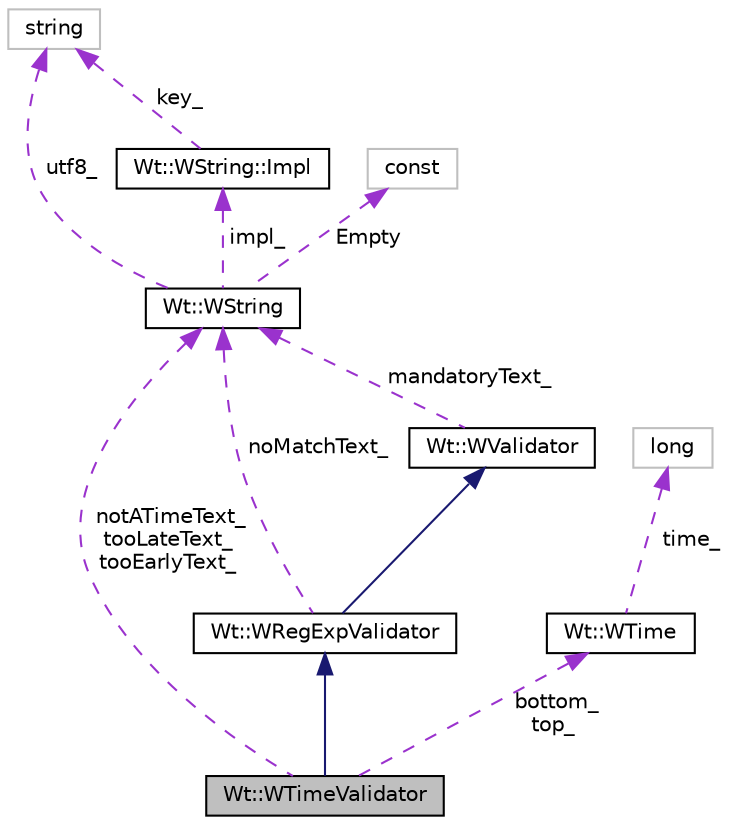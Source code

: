 digraph "Wt::WTimeValidator"
{
 // LATEX_PDF_SIZE
  edge [fontname="Helvetica",fontsize="10",labelfontname="Helvetica",labelfontsize="10"];
  node [fontname="Helvetica",fontsize="10",shape=record];
  Node1 [label="Wt::WTimeValidator",height=0.2,width=0.4,color="black", fillcolor="grey75", style="filled", fontcolor="black",tooltip="A time validator."];
  Node2 -> Node1 [dir="back",color="midnightblue",fontsize="10",style="solid",fontname="Helvetica"];
  Node2 [label="Wt::WRegExpValidator",height=0.2,width=0.4,color="black", fillcolor="white", style="filled",URL="$classWt_1_1WRegExpValidator.html",tooltip="A validator that checks user input against a regular expression."];
  Node3 -> Node2 [dir="back",color="midnightblue",fontsize="10",style="solid",fontname="Helvetica"];
  Node3 [label="Wt::WValidator",height=0.2,width=0.4,color="black", fillcolor="white", style="filled",URL="$classWt_1_1WValidator.html",tooltip="A validator is used to validate user input according to pre-defined rules."];
  Node4 -> Node3 [dir="back",color="darkorchid3",fontsize="10",style="dashed",label=" mandatoryText_" ,fontname="Helvetica"];
  Node4 [label="Wt::WString",height=0.2,width=0.4,color="black", fillcolor="white", style="filled",URL="$classWt_1_1WString.html",tooltip="A value class which describes a locale-aware unicode string."];
  Node5 -> Node4 [dir="back",color="darkorchid3",fontsize="10",style="dashed",label=" impl_" ,fontname="Helvetica"];
  Node5 [label="Wt::WString::Impl",height=0.2,width=0.4,color="black", fillcolor="white", style="filled",URL="$structWt_1_1WString_1_1Impl.html",tooltip=" "];
  Node6 -> Node5 [dir="back",color="darkorchid3",fontsize="10",style="dashed",label=" key_" ,fontname="Helvetica"];
  Node6 [label="string",height=0.2,width=0.4,color="grey75", fillcolor="white", style="filled",tooltip=" "];
  Node6 -> Node4 [dir="back",color="darkorchid3",fontsize="10",style="dashed",label=" utf8_" ,fontname="Helvetica"];
  Node7 -> Node4 [dir="back",color="darkorchid3",fontsize="10",style="dashed",label=" Empty" ,fontname="Helvetica"];
  Node7 [label="const",height=0.2,width=0.4,color="grey75", fillcolor="white", style="filled",tooltip=" "];
  Node4 -> Node2 [dir="back",color="darkorchid3",fontsize="10",style="dashed",label=" noMatchText_" ,fontname="Helvetica"];
  Node4 -> Node1 [dir="back",color="darkorchid3",fontsize="10",style="dashed",label=" notATimeText_\ntooLateText_\ntooEarlyText_" ,fontname="Helvetica"];
  Node8 -> Node1 [dir="back",color="darkorchid3",fontsize="10",style="dashed",label=" bottom_\ntop_" ,fontname="Helvetica"];
  Node8 [label="Wt::WTime",height=0.2,width=0.4,color="black", fillcolor="white", style="filled",URL="$classWt_1_1WTime.html",tooltip="A value class that defines a clock time."];
  Node9 -> Node8 [dir="back",color="darkorchid3",fontsize="10",style="dashed",label=" time_" ,fontname="Helvetica"];
  Node9 [label="long",height=0.2,width=0.4,color="grey75", fillcolor="white", style="filled",tooltip=" "];
}
